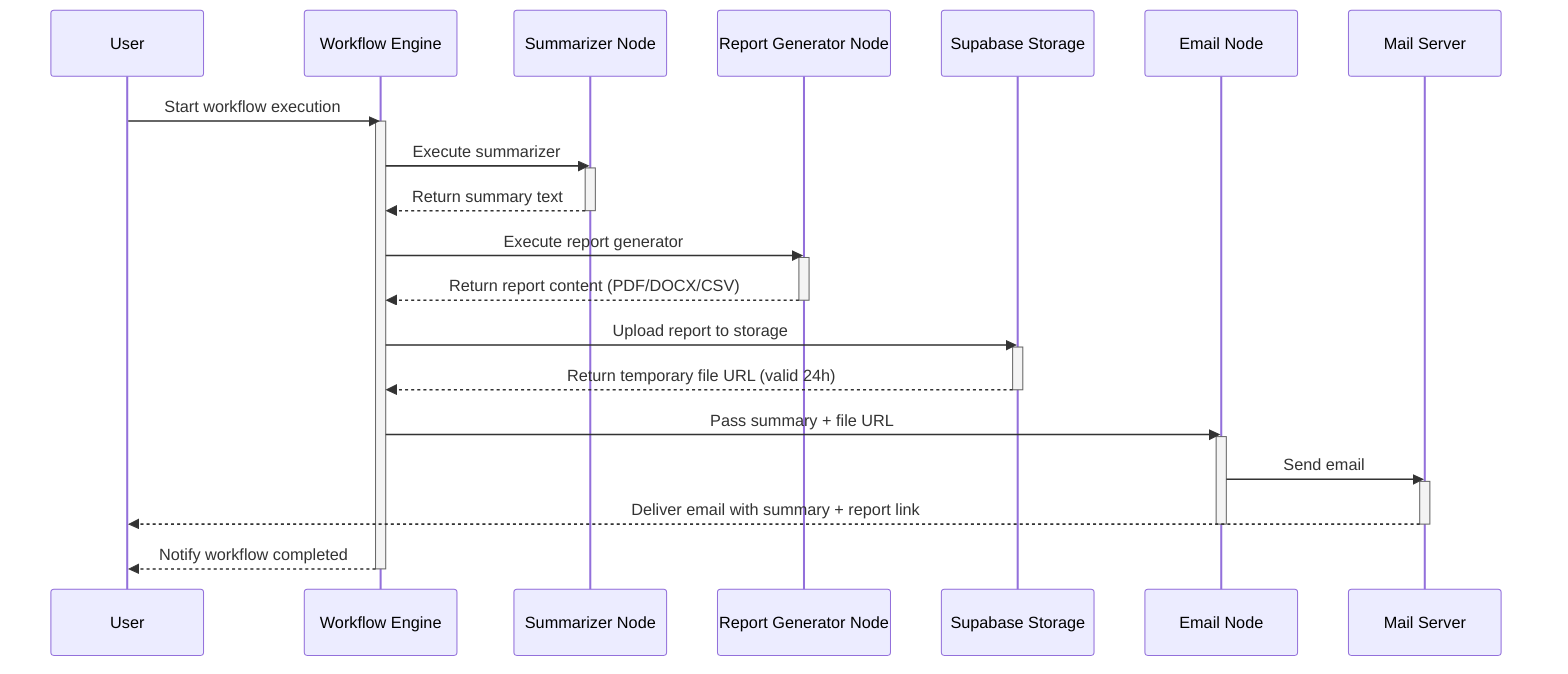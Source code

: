 sequenceDiagram
    participant U as User
    participant WF as Workflow Engine
    participant S as Summarizer Node
    participant R as Report Generator Node
    participant SB as Supabase Storage
    participant E as Email Node
    participant M as Mail Server

    U->>WF: Start workflow execution
    activate WF

    WF->>S: Execute summarizer
    activate S
    S-->>WF: Return summary text
    deactivate S

    WF->>R: Execute report generator
    activate R
    R-->>WF: Return report content (PDF/DOCX/CSV)
    deactivate R

    WF->>SB: Upload report to storage
    activate SB
    SB-->>WF: Return temporary file URL (valid 24h)
    deactivate SB

    WF->>E: Pass summary + file URL
    activate E
    E->>M: Send email
    activate M
    M-->>U: Deliver email with summary + report link
    deactivate M
    deactivate E

    WF-->>U: Notify workflow completed
    deactivate WF